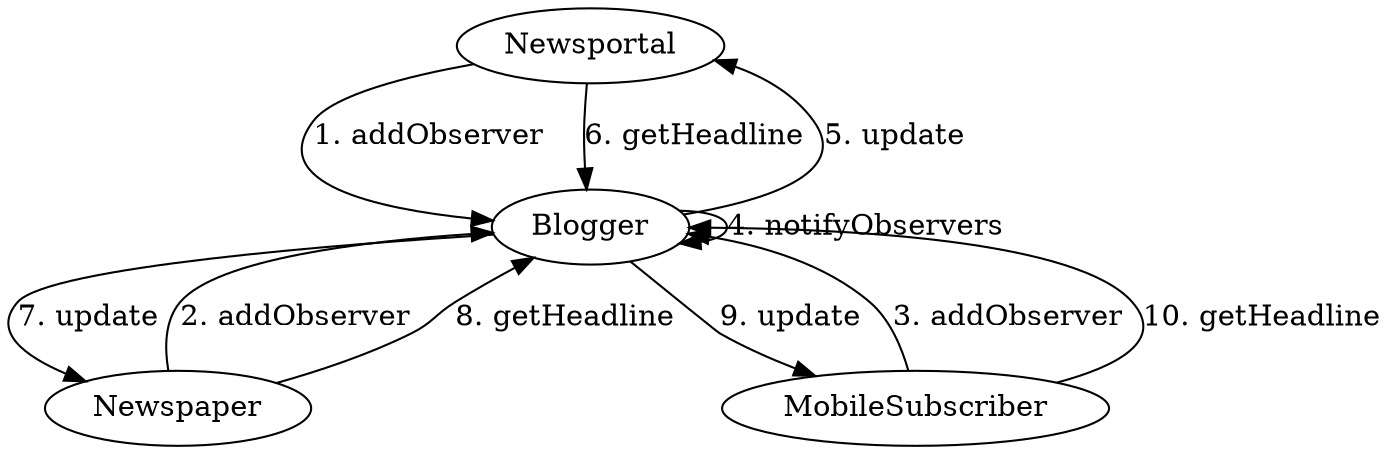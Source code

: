 /*
 * Description: This is an automatically generated .DOT file
* representing a call graph.
 * Author: Aryan Saxena, Ananya Varsha 
 * Date: Mon Oct 31 18:15:57 EDT 2022
 *
 */
digraph call_graph {
 node [shape = oval];
 Newsportal->Blogger[ label = "1. addObserver" ];
 Newspaper->Blogger[ label = "2. addObserver" ];
 MobileSubscriber->Blogger[ label = "3. addObserver" ];
 Blogger->Blogger[ label = "4. notifyObservers" ];
 Blogger->Newsportal[ label = "5. update" ];
 Newsportal->Blogger[ label = "6. getHeadline" ];
 Blogger->Newspaper[ label = "7. update" ];
 Newspaper->Blogger[ label = "8. getHeadline" ];
 Blogger->MobileSubscriber[ label = "9. update" ];
 MobileSubscriber->Blogger[ label = "10. getHeadline" ];
}